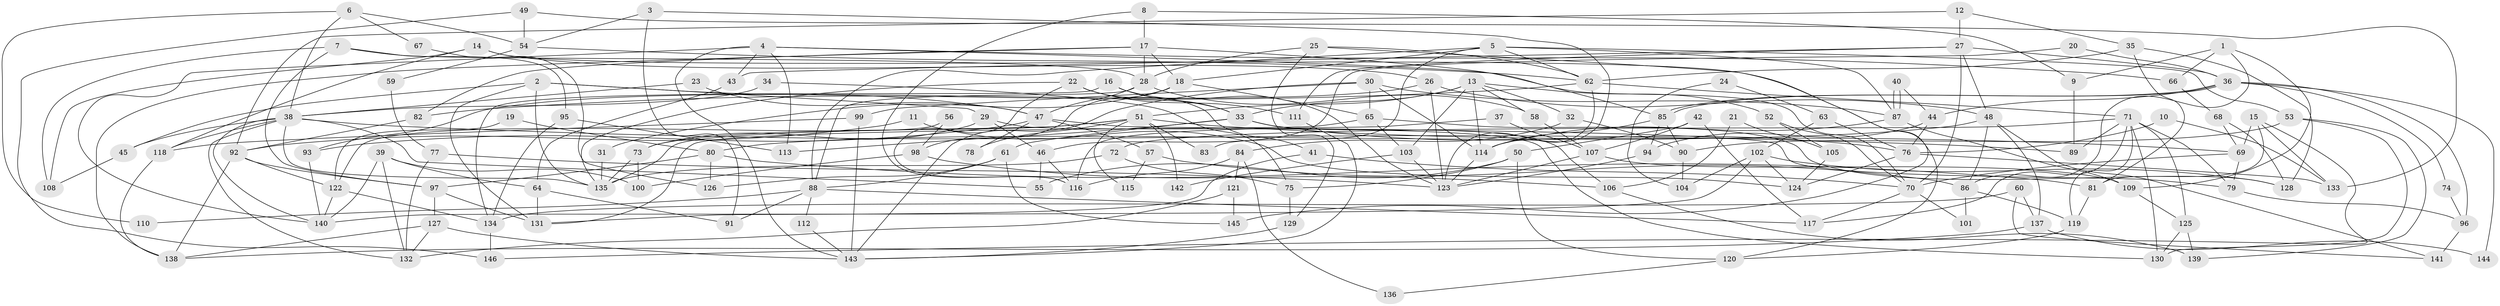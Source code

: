 // Generated by graph-tools (version 1.1) at 2025/50/03/09/25 03:50:14]
// undirected, 146 vertices, 292 edges
graph export_dot {
graph [start="1"]
  node [color=gray90,style=filled];
  1;
  2;
  3;
  4;
  5;
  6;
  7;
  8;
  9;
  10;
  11;
  12;
  13;
  14;
  15;
  16;
  17;
  18;
  19;
  20;
  21;
  22;
  23;
  24;
  25;
  26;
  27;
  28;
  29;
  30;
  31;
  32;
  33;
  34;
  35;
  36;
  37;
  38;
  39;
  40;
  41;
  42;
  43;
  44;
  45;
  46;
  47;
  48;
  49;
  50;
  51;
  52;
  53;
  54;
  55;
  56;
  57;
  58;
  59;
  60;
  61;
  62;
  63;
  64;
  65;
  66;
  67;
  68;
  69;
  70;
  71;
  72;
  73;
  74;
  75;
  76;
  77;
  78;
  79;
  80;
  81;
  82;
  83;
  84;
  85;
  86;
  87;
  88;
  89;
  90;
  91;
  92;
  93;
  94;
  95;
  96;
  97;
  98;
  99;
  100;
  101;
  102;
  103;
  104;
  105;
  106;
  107;
  108;
  109;
  110;
  111;
  112;
  113;
  114;
  115;
  116;
  117;
  118;
  119;
  120;
  121;
  122;
  123;
  124;
  125;
  126;
  127;
  128;
  129;
  130;
  131;
  132;
  133;
  134;
  135;
  136;
  137;
  138;
  139;
  140;
  141;
  142;
  143;
  144;
  145;
  146;
  1 -- 109;
  1 -- 66;
  1 -- 9;
  1 -- 86;
  2 -- 47;
  2 -- 135;
  2 -- 29;
  2 -- 45;
  2 -- 131;
  3 -- 114;
  3 -- 54;
  3 -- 91;
  4 -- 140;
  4 -- 143;
  4 -- 43;
  4 -- 66;
  4 -- 70;
  4 -- 113;
  5 -- 87;
  5 -- 62;
  5 -- 18;
  5 -- 53;
  5 -- 83;
  5 -- 88;
  6 -- 38;
  6 -- 54;
  6 -- 67;
  6 -- 110;
  7 -- 28;
  7 -- 108;
  7 -- 95;
  7 -- 97;
  8 -- 9;
  8 -- 17;
  8 -- 116;
  9 -- 89;
  10 -- 133;
  10 -- 76;
  11 -- 92;
  11 -- 124;
  12 -- 27;
  12 -- 35;
  12 -- 92;
  13 -- 51;
  13 -- 103;
  13 -- 32;
  13 -- 33;
  13 -- 52;
  13 -- 58;
  13 -- 114;
  14 -- 118;
  14 -- 26;
  14 -- 108;
  14 -- 120;
  15 -- 69;
  15 -- 81;
  15 -- 133;
  15 -- 146;
  16 -- 123;
  16 -- 33;
  16 -- 134;
  17 -- 85;
  17 -- 28;
  17 -- 18;
  17 -- 82;
  17 -- 138;
  18 -- 31;
  18 -- 65;
  18 -- 98;
  19 -- 122;
  19 -- 80;
  20 -- 46;
  20 -- 36;
  21 -- 106;
  21 -- 105;
  22 -- 41;
  22 -- 111;
  22 -- 33;
  22 -- 116;
  22 -- 135;
  23 -- 47;
  23 -- 38;
  24 -- 63;
  24 -- 104;
  25 -- 62;
  25 -- 28;
  25 -- 129;
  25 -- 145;
  26 -- 48;
  26 -- 123;
  26 -- 93;
  27 -- 43;
  27 -- 70;
  27 -- 36;
  27 -- 48;
  27 -- 111;
  28 -- 58;
  28 -- 88;
  28 -- 47;
  29 -- 73;
  29 -- 46;
  29 -- 130;
  30 -- 114;
  30 -- 65;
  30 -- 87;
  30 -- 99;
  30 -- 143;
  31 -- 135;
  32 -- 84;
  32 -- 90;
  33 -- 61;
  33 -- 76;
  33 -- 106;
  33 -- 113;
  34 -- 38;
  34 -- 75;
  35 -- 81;
  35 -- 62;
  35 -- 128;
  36 -- 85;
  36 -- 85;
  36 -- 44;
  36 -- 74;
  36 -- 96;
  36 -- 144;
  37 -- 116;
  37 -- 107;
  38 -- 140;
  38 -- 55;
  38 -- 45;
  38 -- 89;
  38 -- 118;
  38 -- 132;
  38 -- 135;
  39 -- 140;
  39 -- 132;
  39 -- 64;
  39 -- 100;
  40 -- 44;
  40 -- 87;
  40 -- 87;
  41 -- 131;
  41 -- 70;
  42 -- 50;
  42 -- 117;
  42 -- 107;
  43 -- 64;
  44 -- 94;
  44 -- 76;
  45 -- 108;
  46 -- 116;
  46 -- 55;
  47 -- 79;
  47 -- 57;
  47 -- 78;
  47 -- 93;
  48 -- 141;
  48 -- 80;
  48 -- 86;
  48 -- 137;
  49 -- 133;
  49 -- 146;
  49 -- 54;
  50 -- 120;
  50 -- 75;
  50 -- 55;
  51 -- 135;
  51 -- 73;
  51 -- 69;
  51 -- 78;
  51 -- 83;
  51 -- 115;
  51 -- 142;
  52 -- 70;
  52 -- 105;
  53 -- 90;
  53 -- 130;
  53 -- 139;
  54 -- 62;
  54 -- 59;
  56 -- 122;
  56 -- 98;
  57 -- 86;
  57 -- 115;
  58 -- 107;
  59 -- 77;
  60 -- 134;
  60 -- 137;
  60 -- 141;
  61 -- 88;
  61 -- 126;
  61 -- 145;
  62 -- 82;
  62 -- 71;
  62 -- 123;
  63 -- 102;
  63 -- 76;
  64 -- 131;
  64 -- 91;
  65 -- 131;
  65 -- 103;
  65 -- 128;
  66 -- 68;
  67 -- 126;
  68 -- 128;
  68 -- 69;
  69 -- 70;
  69 -- 79;
  70 -- 117;
  70 -- 101;
  71 -- 130;
  71 -- 125;
  71 -- 72;
  71 -- 79;
  71 -- 89;
  71 -- 117;
  71 -- 119;
  72 -- 135;
  72 -- 75;
  73 -- 100;
  73 -- 135;
  74 -- 96;
  75 -- 129;
  76 -- 124;
  76 -- 133;
  77 -- 132;
  77 -- 123;
  79 -- 96;
  80 -- 97;
  80 -- 81;
  80 -- 126;
  81 -- 119;
  82 -- 92;
  84 -- 121;
  84 -- 116;
  84 -- 136;
  85 -- 114;
  85 -- 90;
  85 -- 94;
  86 -- 101;
  86 -- 119;
  87 -- 109;
  87 -- 114;
  88 -- 91;
  88 -- 110;
  88 -- 112;
  88 -- 117;
  90 -- 104;
  92 -- 138;
  92 -- 97;
  92 -- 122;
  93 -- 140;
  94 -- 123;
  95 -- 113;
  95 -- 134;
  96 -- 141;
  97 -- 127;
  97 -- 131;
  98 -- 106;
  98 -- 100;
  99 -- 143;
  99 -- 118;
  102 -- 128;
  102 -- 140;
  102 -- 104;
  102 -- 124;
  103 -- 123;
  103 -- 142;
  105 -- 124;
  106 -- 139;
  107 -- 123;
  107 -- 109;
  109 -- 125;
  111 -- 143;
  112 -- 143;
  114 -- 123;
  118 -- 138;
  119 -- 120;
  120 -- 136;
  121 -- 132;
  121 -- 145;
  122 -- 134;
  122 -- 140;
  125 -- 130;
  125 -- 139;
  127 -- 138;
  127 -- 132;
  127 -- 143;
  129 -- 143;
  134 -- 146;
  137 -- 138;
  137 -- 144;
}
